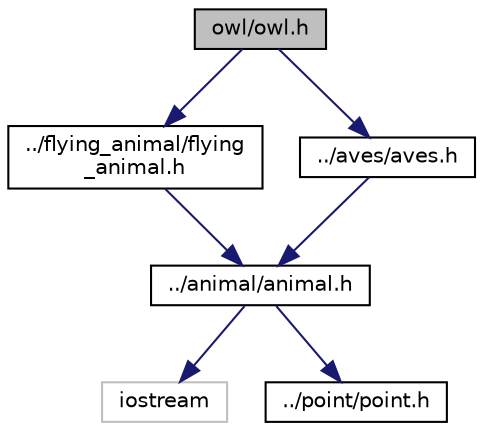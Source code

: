 digraph "owl/owl.h"
{
  edge [fontname="Helvetica",fontsize="10",labelfontname="Helvetica",labelfontsize="10"];
  node [fontname="Helvetica",fontsize="10",shape=record];
  Node1 [label="owl/owl.h",height=0.2,width=0.4,color="black", fillcolor="grey75", style="filled", fontcolor="black"];
  Node1 -> Node2 [color="midnightblue",fontsize="10",style="solid",fontname="Helvetica"];
  Node2 [label="../flying_animal/flying\l_animal.h",height=0.2,width=0.4,color="black", fillcolor="white", style="filled",URL="$flying__animal_8h.html"];
  Node2 -> Node3 [color="midnightblue",fontsize="10",style="solid",fontname="Helvetica"];
  Node3 [label="../animal/animal.h",height=0.2,width=0.4,color="black", fillcolor="white", style="filled",URL="$animal_8h.html"];
  Node3 -> Node4 [color="midnightblue",fontsize="10",style="solid",fontname="Helvetica"];
  Node4 [label="iostream",height=0.2,width=0.4,color="grey75", fillcolor="white", style="filled"];
  Node3 -> Node5 [color="midnightblue",fontsize="10",style="solid",fontname="Helvetica"];
  Node5 [label="../point/point.h",height=0.2,width=0.4,color="black", fillcolor="white", style="filled",URL="$point_8h.html"];
  Node1 -> Node6 [color="midnightblue",fontsize="10",style="solid",fontname="Helvetica"];
  Node6 [label="../aves/aves.h",height=0.2,width=0.4,color="black", fillcolor="white", style="filled",URL="$aves_8h.html"];
  Node6 -> Node3 [color="midnightblue",fontsize="10",style="solid",fontname="Helvetica"];
}
